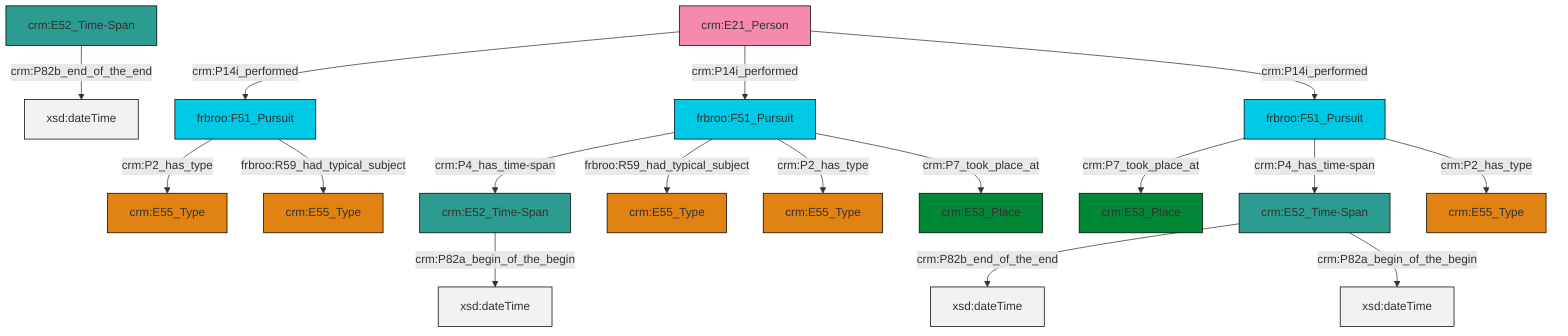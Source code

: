 graph TD
classDef Literal fill:#f2f2f2,stroke:#000000;
classDef CRM_Entity fill:#FFFFFF,stroke:#000000;
classDef Temporal_Entity fill:#00C9E6, stroke:#000000;
classDef Type fill:#E18312, stroke:#000000;
classDef Time-Span fill:#2C9C91, stroke:#000000;
classDef Appellation fill:#FFEB7F, stroke:#000000;
classDef Place fill:#008836, stroke:#000000;
classDef Persistent_Item fill:#B266B2, stroke:#000000;
classDef Conceptual_Object fill:#FFD700, stroke:#000000;
classDef Physical_Thing fill:#D2B48C, stroke:#000000;
classDef Actor fill:#f58aad, stroke:#000000;
classDef PC_Classes fill:#4ce600, stroke:#000000;
classDef Multi fill:#cccccc,stroke:#000000;

0["frbroo:F51_Pursuit"]:::Temporal_Entity -->|crm:P4_has_time-span| 1["crm:E52_Time-Span"]:::Time-Span
2["crm:E52_Time-Span"]:::Time-Span -->|crm:P82b_end_of_the_end| 3[xsd:dateTime]:::Literal
0["frbroo:F51_Pursuit"]:::Temporal_Entity -->|frbroo:R59_had_typical_subject| 4["crm:E55_Type"]:::Type
6["crm:E52_Time-Span"]:::Time-Span -->|crm:P82b_end_of_the_end| 7[xsd:dateTime]:::Literal
8["frbroo:F51_Pursuit"]:::Temporal_Entity -->|crm:P7_took_place_at| 9["crm:E53_Place"]:::Place
12["frbroo:F51_Pursuit"]:::Temporal_Entity -->|crm:P2_has_type| 10["crm:E55_Type"]:::Type
0["frbroo:F51_Pursuit"]:::Temporal_Entity -->|crm:P2_has_type| 18["crm:E55_Type"]:::Type
1["crm:E52_Time-Span"]:::Time-Span -->|crm:P82a_begin_of_the_begin| 21[xsd:dateTime]:::Literal
2["crm:E52_Time-Span"]:::Time-Span -->|crm:P82a_begin_of_the_begin| 25[xsd:dateTime]:::Literal
8["frbroo:F51_Pursuit"]:::Temporal_Entity -->|crm:P4_has_time-span| 2["crm:E52_Time-Span"]:::Time-Span
8["frbroo:F51_Pursuit"]:::Temporal_Entity -->|crm:P2_has_type| 23["crm:E55_Type"]:::Type
0["frbroo:F51_Pursuit"]:::Temporal_Entity -->|crm:P7_took_place_at| 14["crm:E53_Place"]:::Place
33["crm:E21_Person"]:::Actor -->|crm:P14i_performed| 12["frbroo:F51_Pursuit"]:::Temporal_Entity
33["crm:E21_Person"]:::Actor -->|crm:P14i_performed| 0["frbroo:F51_Pursuit"]:::Temporal_Entity
33["crm:E21_Person"]:::Actor -->|crm:P14i_performed| 8["frbroo:F51_Pursuit"]:::Temporal_Entity
12["frbroo:F51_Pursuit"]:::Temporal_Entity -->|frbroo:R59_had_typical_subject| 16["crm:E55_Type"]:::Type